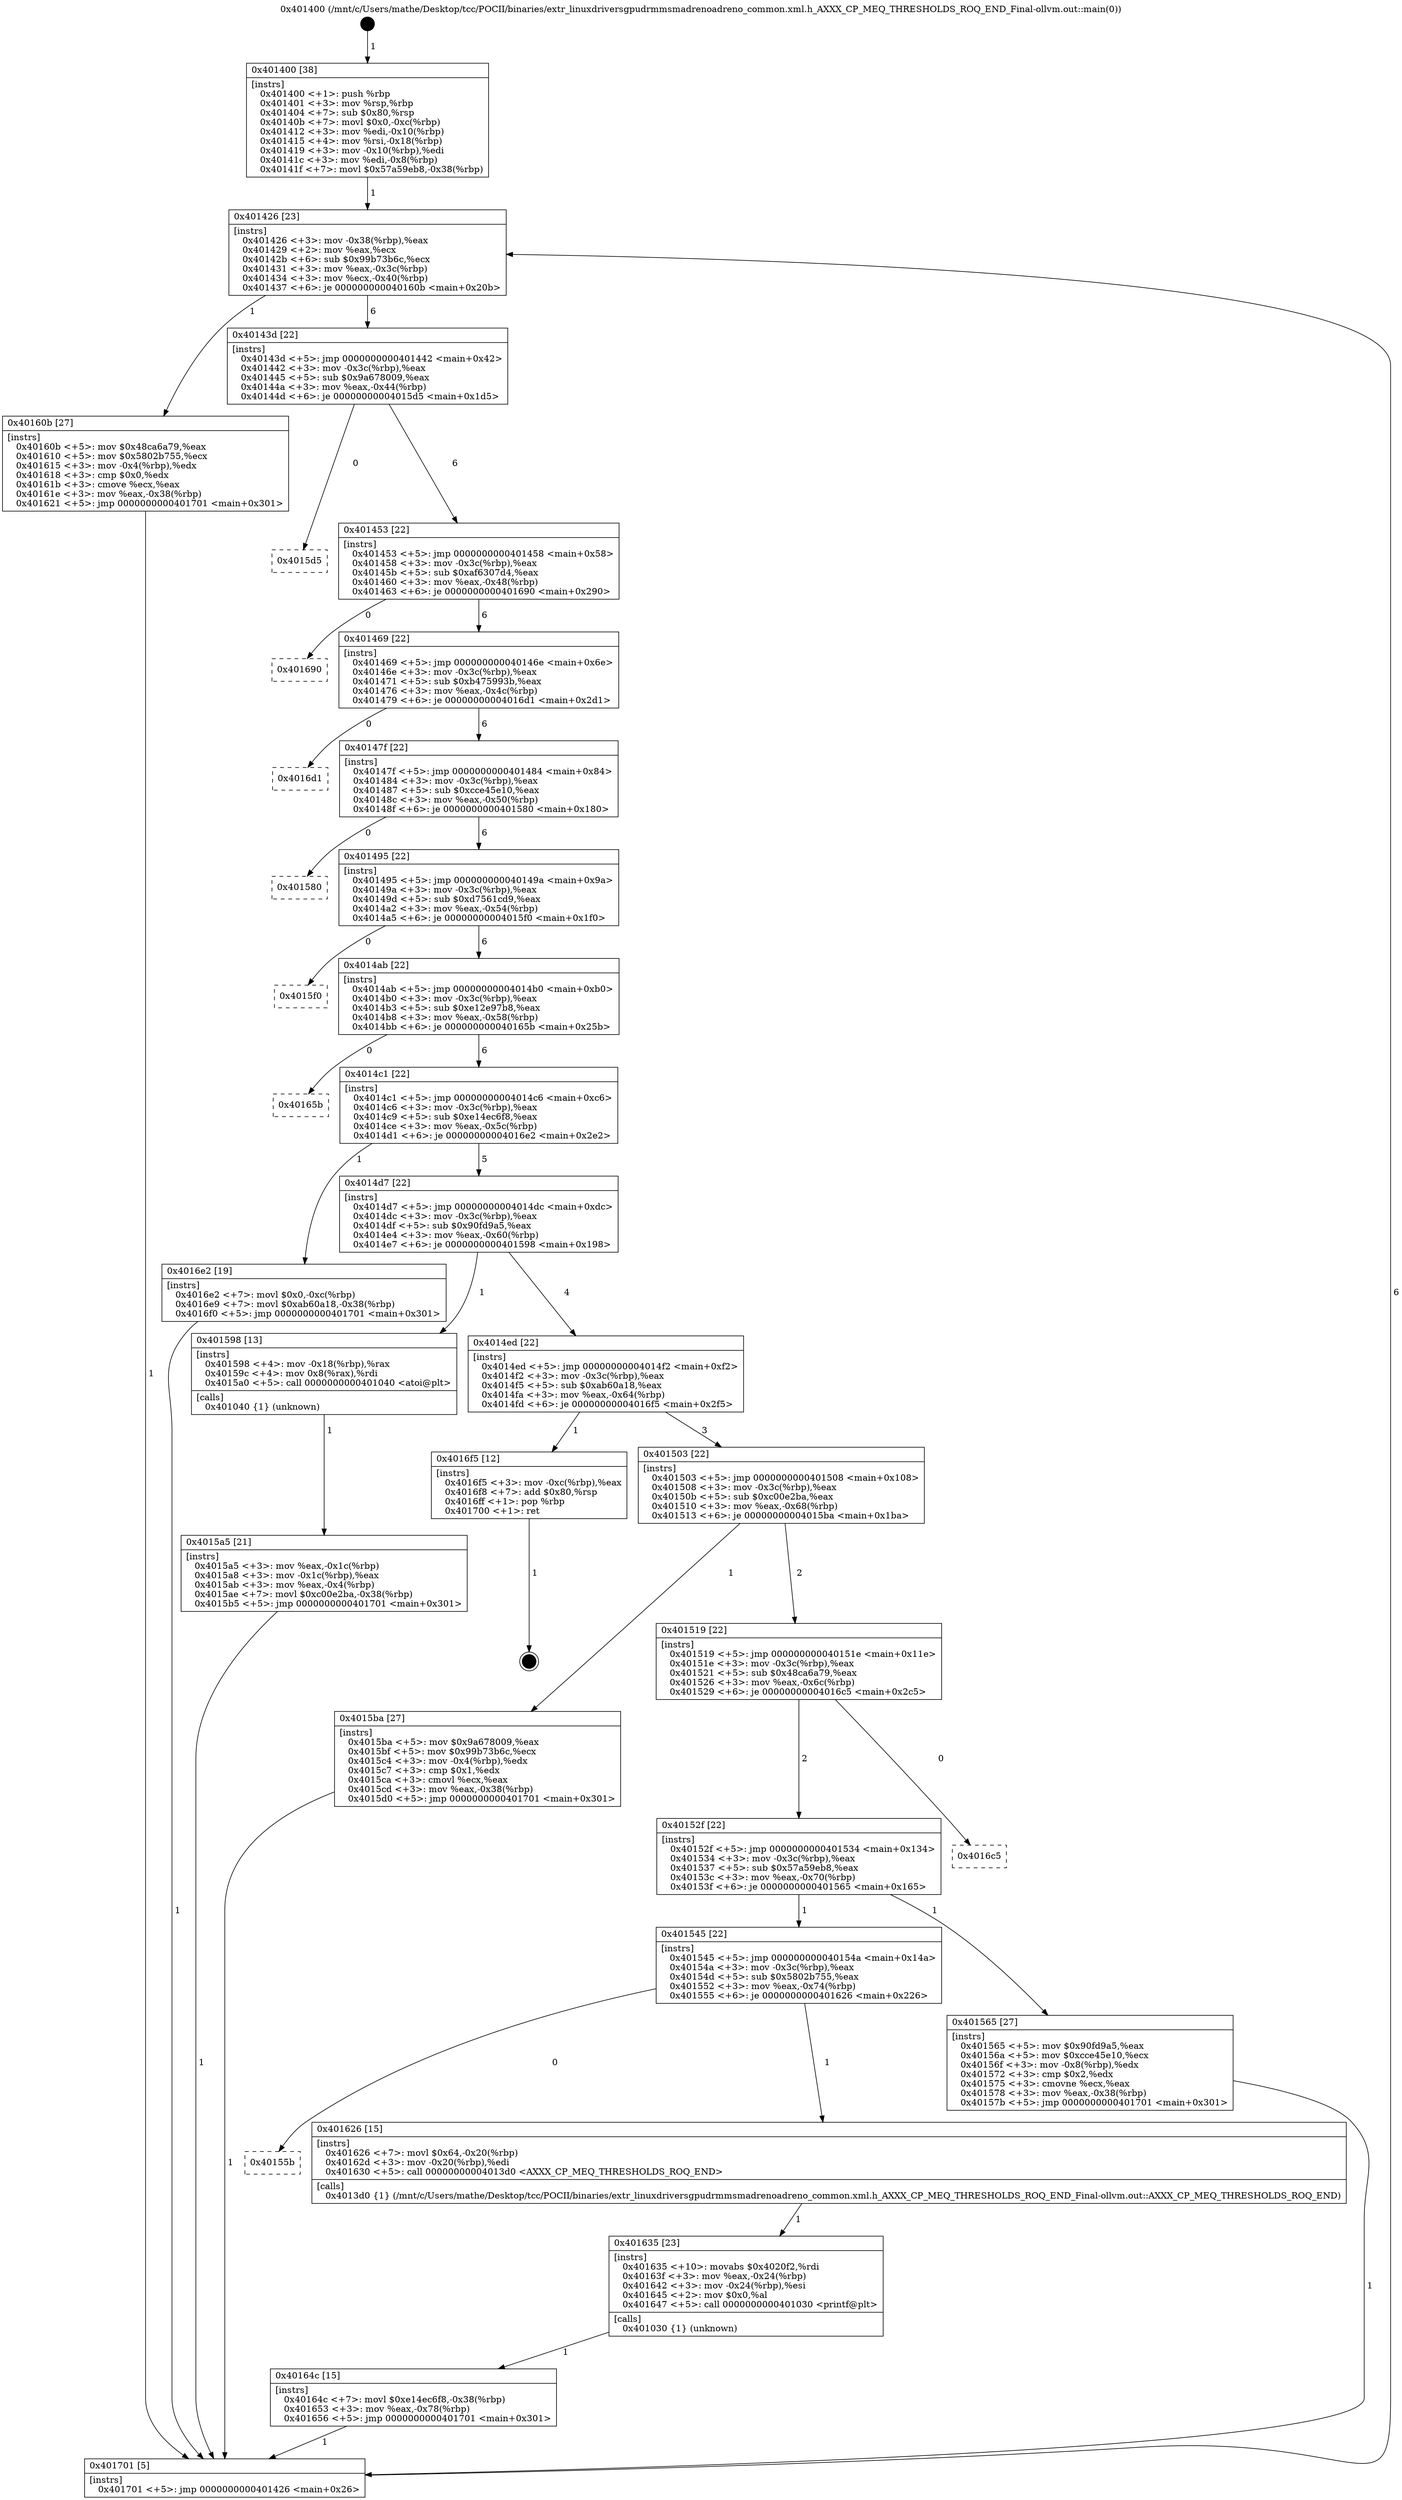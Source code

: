 digraph "0x401400" {
  label = "0x401400 (/mnt/c/Users/mathe/Desktop/tcc/POCII/binaries/extr_linuxdriversgpudrmmsmadrenoadreno_common.xml.h_AXXX_CP_MEQ_THRESHOLDS_ROQ_END_Final-ollvm.out::main(0))"
  labelloc = "t"
  node[shape=record]

  Entry [label="",width=0.3,height=0.3,shape=circle,fillcolor=black,style=filled]
  "0x401426" [label="{
     0x401426 [23]\l
     | [instrs]\l
     &nbsp;&nbsp;0x401426 \<+3\>: mov -0x38(%rbp),%eax\l
     &nbsp;&nbsp;0x401429 \<+2\>: mov %eax,%ecx\l
     &nbsp;&nbsp;0x40142b \<+6\>: sub $0x99b73b6c,%ecx\l
     &nbsp;&nbsp;0x401431 \<+3\>: mov %eax,-0x3c(%rbp)\l
     &nbsp;&nbsp;0x401434 \<+3\>: mov %ecx,-0x40(%rbp)\l
     &nbsp;&nbsp;0x401437 \<+6\>: je 000000000040160b \<main+0x20b\>\l
  }"]
  "0x40160b" [label="{
     0x40160b [27]\l
     | [instrs]\l
     &nbsp;&nbsp;0x40160b \<+5\>: mov $0x48ca6a79,%eax\l
     &nbsp;&nbsp;0x401610 \<+5\>: mov $0x5802b755,%ecx\l
     &nbsp;&nbsp;0x401615 \<+3\>: mov -0x4(%rbp),%edx\l
     &nbsp;&nbsp;0x401618 \<+3\>: cmp $0x0,%edx\l
     &nbsp;&nbsp;0x40161b \<+3\>: cmove %ecx,%eax\l
     &nbsp;&nbsp;0x40161e \<+3\>: mov %eax,-0x38(%rbp)\l
     &nbsp;&nbsp;0x401621 \<+5\>: jmp 0000000000401701 \<main+0x301\>\l
  }"]
  "0x40143d" [label="{
     0x40143d [22]\l
     | [instrs]\l
     &nbsp;&nbsp;0x40143d \<+5\>: jmp 0000000000401442 \<main+0x42\>\l
     &nbsp;&nbsp;0x401442 \<+3\>: mov -0x3c(%rbp),%eax\l
     &nbsp;&nbsp;0x401445 \<+5\>: sub $0x9a678009,%eax\l
     &nbsp;&nbsp;0x40144a \<+3\>: mov %eax,-0x44(%rbp)\l
     &nbsp;&nbsp;0x40144d \<+6\>: je 00000000004015d5 \<main+0x1d5\>\l
  }"]
  Exit [label="",width=0.3,height=0.3,shape=circle,fillcolor=black,style=filled,peripheries=2]
  "0x4015d5" [label="{
     0x4015d5\l
  }", style=dashed]
  "0x401453" [label="{
     0x401453 [22]\l
     | [instrs]\l
     &nbsp;&nbsp;0x401453 \<+5\>: jmp 0000000000401458 \<main+0x58\>\l
     &nbsp;&nbsp;0x401458 \<+3\>: mov -0x3c(%rbp),%eax\l
     &nbsp;&nbsp;0x40145b \<+5\>: sub $0xaf6307d4,%eax\l
     &nbsp;&nbsp;0x401460 \<+3\>: mov %eax,-0x48(%rbp)\l
     &nbsp;&nbsp;0x401463 \<+6\>: je 0000000000401690 \<main+0x290\>\l
  }"]
  "0x40164c" [label="{
     0x40164c [15]\l
     | [instrs]\l
     &nbsp;&nbsp;0x40164c \<+7\>: movl $0xe14ec6f8,-0x38(%rbp)\l
     &nbsp;&nbsp;0x401653 \<+3\>: mov %eax,-0x78(%rbp)\l
     &nbsp;&nbsp;0x401656 \<+5\>: jmp 0000000000401701 \<main+0x301\>\l
  }"]
  "0x401690" [label="{
     0x401690\l
  }", style=dashed]
  "0x401469" [label="{
     0x401469 [22]\l
     | [instrs]\l
     &nbsp;&nbsp;0x401469 \<+5\>: jmp 000000000040146e \<main+0x6e\>\l
     &nbsp;&nbsp;0x40146e \<+3\>: mov -0x3c(%rbp),%eax\l
     &nbsp;&nbsp;0x401471 \<+5\>: sub $0xb475993b,%eax\l
     &nbsp;&nbsp;0x401476 \<+3\>: mov %eax,-0x4c(%rbp)\l
     &nbsp;&nbsp;0x401479 \<+6\>: je 00000000004016d1 \<main+0x2d1\>\l
  }"]
  "0x401635" [label="{
     0x401635 [23]\l
     | [instrs]\l
     &nbsp;&nbsp;0x401635 \<+10\>: movabs $0x4020f2,%rdi\l
     &nbsp;&nbsp;0x40163f \<+3\>: mov %eax,-0x24(%rbp)\l
     &nbsp;&nbsp;0x401642 \<+3\>: mov -0x24(%rbp),%esi\l
     &nbsp;&nbsp;0x401645 \<+2\>: mov $0x0,%al\l
     &nbsp;&nbsp;0x401647 \<+5\>: call 0000000000401030 \<printf@plt\>\l
     | [calls]\l
     &nbsp;&nbsp;0x401030 \{1\} (unknown)\l
  }"]
  "0x4016d1" [label="{
     0x4016d1\l
  }", style=dashed]
  "0x40147f" [label="{
     0x40147f [22]\l
     | [instrs]\l
     &nbsp;&nbsp;0x40147f \<+5\>: jmp 0000000000401484 \<main+0x84\>\l
     &nbsp;&nbsp;0x401484 \<+3\>: mov -0x3c(%rbp),%eax\l
     &nbsp;&nbsp;0x401487 \<+5\>: sub $0xcce45e10,%eax\l
     &nbsp;&nbsp;0x40148c \<+3\>: mov %eax,-0x50(%rbp)\l
     &nbsp;&nbsp;0x40148f \<+6\>: je 0000000000401580 \<main+0x180\>\l
  }"]
  "0x40155b" [label="{
     0x40155b\l
  }", style=dashed]
  "0x401580" [label="{
     0x401580\l
  }", style=dashed]
  "0x401495" [label="{
     0x401495 [22]\l
     | [instrs]\l
     &nbsp;&nbsp;0x401495 \<+5\>: jmp 000000000040149a \<main+0x9a\>\l
     &nbsp;&nbsp;0x40149a \<+3\>: mov -0x3c(%rbp),%eax\l
     &nbsp;&nbsp;0x40149d \<+5\>: sub $0xd7561cd9,%eax\l
     &nbsp;&nbsp;0x4014a2 \<+3\>: mov %eax,-0x54(%rbp)\l
     &nbsp;&nbsp;0x4014a5 \<+6\>: je 00000000004015f0 \<main+0x1f0\>\l
  }"]
  "0x401626" [label="{
     0x401626 [15]\l
     | [instrs]\l
     &nbsp;&nbsp;0x401626 \<+7\>: movl $0x64,-0x20(%rbp)\l
     &nbsp;&nbsp;0x40162d \<+3\>: mov -0x20(%rbp),%edi\l
     &nbsp;&nbsp;0x401630 \<+5\>: call 00000000004013d0 \<AXXX_CP_MEQ_THRESHOLDS_ROQ_END\>\l
     | [calls]\l
     &nbsp;&nbsp;0x4013d0 \{1\} (/mnt/c/Users/mathe/Desktop/tcc/POCII/binaries/extr_linuxdriversgpudrmmsmadrenoadreno_common.xml.h_AXXX_CP_MEQ_THRESHOLDS_ROQ_END_Final-ollvm.out::AXXX_CP_MEQ_THRESHOLDS_ROQ_END)\l
  }"]
  "0x4015f0" [label="{
     0x4015f0\l
  }", style=dashed]
  "0x4014ab" [label="{
     0x4014ab [22]\l
     | [instrs]\l
     &nbsp;&nbsp;0x4014ab \<+5\>: jmp 00000000004014b0 \<main+0xb0\>\l
     &nbsp;&nbsp;0x4014b0 \<+3\>: mov -0x3c(%rbp),%eax\l
     &nbsp;&nbsp;0x4014b3 \<+5\>: sub $0xe12e97b8,%eax\l
     &nbsp;&nbsp;0x4014b8 \<+3\>: mov %eax,-0x58(%rbp)\l
     &nbsp;&nbsp;0x4014bb \<+6\>: je 000000000040165b \<main+0x25b\>\l
  }"]
  "0x4015a5" [label="{
     0x4015a5 [21]\l
     | [instrs]\l
     &nbsp;&nbsp;0x4015a5 \<+3\>: mov %eax,-0x1c(%rbp)\l
     &nbsp;&nbsp;0x4015a8 \<+3\>: mov -0x1c(%rbp),%eax\l
     &nbsp;&nbsp;0x4015ab \<+3\>: mov %eax,-0x4(%rbp)\l
     &nbsp;&nbsp;0x4015ae \<+7\>: movl $0xc00e2ba,-0x38(%rbp)\l
     &nbsp;&nbsp;0x4015b5 \<+5\>: jmp 0000000000401701 \<main+0x301\>\l
  }"]
  "0x40165b" [label="{
     0x40165b\l
  }", style=dashed]
  "0x4014c1" [label="{
     0x4014c1 [22]\l
     | [instrs]\l
     &nbsp;&nbsp;0x4014c1 \<+5\>: jmp 00000000004014c6 \<main+0xc6\>\l
     &nbsp;&nbsp;0x4014c6 \<+3\>: mov -0x3c(%rbp),%eax\l
     &nbsp;&nbsp;0x4014c9 \<+5\>: sub $0xe14ec6f8,%eax\l
     &nbsp;&nbsp;0x4014ce \<+3\>: mov %eax,-0x5c(%rbp)\l
     &nbsp;&nbsp;0x4014d1 \<+6\>: je 00000000004016e2 \<main+0x2e2\>\l
  }"]
  "0x401400" [label="{
     0x401400 [38]\l
     | [instrs]\l
     &nbsp;&nbsp;0x401400 \<+1\>: push %rbp\l
     &nbsp;&nbsp;0x401401 \<+3\>: mov %rsp,%rbp\l
     &nbsp;&nbsp;0x401404 \<+7\>: sub $0x80,%rsp\l
     &nbsp;&nbsp;0x40140b \<+7\>: movl $0x0,-0xc(%rbp)\l
     &nbsp;&nbsp;0x401412 \<+3\>: mov %edi,-0x10(%rbp)\l
     &nbsp;&nbsp;0x401415 \<+4\>: mov %rsi,-0x18(%rbp)\l
     &nbsp;&nbsp;0x401419 \<+3\>: mov -0x10(%rbp),%edi\l
     &nbsp;&nbsp;0x40141c \<+3\>: mov %edi,-0x8(%rbp)\l
     &nbsp;&nbsp;0x40141f \<+7\>: movl $0x57a59eb8,-0x38(%rbp)\l
  }"]
  "0x4016e2" [label="{
     0x4016e2 [19]\l
     | [instrs]\l
     &nbsp;&nbsp;0x4016e2 \<+7\>: movl $0x0,-0xc(%rbp)\l
     &nbsp;&nbsp;0x4016e9 \<+7\>: movl $0xab60a18,-0x38(%rbp)\l
     &nbsp;&nbsp;0x4016f0 \<+5\>: jmp 0000000000401701 \<main+0x301\>\l
  }"]
  "0x4014d7" [label="{
     0x4014d7 [22]\l
     | [instrs]\l
     &nbsp;&nbsp;0x4014d7 \<+5\>: jmp 00000000004014dc \<main+0xdc\>\l
     &nbsp;&nbsp;0x4014dc \<+3\>: mov -0x3c(%rbp),%eax\l
     &nbsp;&nbsp;0x4014df \<+5\>: sub $0x90fd9a5,%eax\l
     &nbsp;&nbsp;0x4014e4 \<+3\>: mov %eax,-0x60(%rbp)\l
     &nbsp;&nbsp;0x4014e7 \<+6\>: je 0000000000401598 \<main+0x198\>\l
  }"]
  "0x401701" [label="{
     0x401701 [5]\l
     | [instrs]\l
     &nbsp;&nbsp;0x401701 \<+5\>: jmp 0000000000401426 \<main+0x26\>\l
  }"]
  "0x401598" [label="{
     0x401598 [13]\l
     | [instrs]\l
     &nbsp;&nbsp;0x401598 \<+4\>: mov -0x18(%rbp),%rax\l
     &nbsp;&nbsp;0x40159c \<+4\>: mov 0x8(%rax),%rdi\l
     &nbsp;&nbsp;0x4015a0 \<+5\>: call 0000000000401040 \<atoi@plt\>\l
     | [calls]\l
     &nbsp;&nbsp;0x401040 \{1\} (unknown)\l
  }"]
  "0x4014ed" [label="{
     0x4014ed [22]\l
     | [instrs]\l
     &nbsp;&nbsp;0x4014ed \<+5\>: jmp 00000000004014f2 \<main+0xf2\>\l
     &nbsp;&nbsp;0x4014f2 \<+3\>: mov -0x3c(%rbp),%eax\l
     &nbsp;&nbsp;0x4014f5 \<+5\>: sub $0xab60a18,%eax\l
     &nbsp;&nbsp;0x4014fa \<+3\>: mov %eax,-0x64(%rbp)\l
     &nbsp;&nbsp;0x4014fd \<+6\>: je 00000000004016f5 \<main+0x2f5\>\l
  }"]
  "0x401545" [label="{
     0x401545 [22]\l
     | [instrs]\l
     &nbsp;&nbsp;0x401545 \<+5\>: jmp 000000000040154a \<main+0x14a\>\l
     &nbsp;&nbsp;0x40154a \<+3\>: mov -0x3c(%rbp),%eax\l
     &nbsp;&nbsp;0x40154d \<+5\>: sub $0x5802b755,%eax\l
     &nbsp;&nbsp;0x401552 \<+3\>: mov %eax,-0x74(%rbp)\l
     &nbsp;&nbsp;0x401555 \<+6\>: je 0000000000401626 \<main+0x226\>\l
  }"]
  "0x4016f5" [label="{
     0x4016f5 [12]\l
     | [instrs]\l
     &nbsp;&nbsp;0x4016f5 \<+3\>: mov -0xc(%rbp),%eax\l
     &nbsp;&nbsp;0x4016f8 \<+7\>: add $0x80,%rsp\l
     &nbsp;&nbsp;0x4016ff \<+1\>: pop %rbp\l
     &nbsp;&nbsp;0x401700 \<+1\>: ret\l
  }"]
  "0x401503" [label="{
     0x401503 [22]\l
     | [instrs]\l
     &nbsp;&nbsp;0x401503 \<+5\>: jmp 0000000000401508 \<main+0x108\>\l
     &nbsp;&nbsp;0x401508 \<+3\>: mov -0x3c(%rbp),%eax\l
     &nbsp;&nbsp;0x40150b \<+5\>: sub $0xc00e2ba,%eax\l
     &nbsp;&nbsp;0x401510 \<+3\>: mov %eax,-0x68(%rbp)\l
     &nbsp;&nbsp;0x401513 \<+6\>: je 00000000004015ba \<main+0x1ba\>\l
  }"]
  "0x401565" [label="{
     0x401565 [27]\l
     | [instrs]\l
     &nbsp;&nbsp;0x401565 \<+5\>: mov $0x90fd9a5,%eax\l
     &nbsp;&nbsp;0x40156a \<+5\>: mov $0xcce45e10,%ecx\l
     &nbsp;&nbsp;0x40156f \<+3\>: mov -0x8(%rbp),%edx\l
     &nbsp;&nbsp;0x401572 \<+3\>: cmp $0x2,%edx\l
     &nbsp;&nbsp;0x401575 \<+3\>: cmovne %ecx,%eax\l
     &nbsp;&nbsp;0x401578 \<+3\>: mov %eax,-0x38(%rbp)\l
     &nbsp;&nbsp;0x40157b \<+5\>: jmp 0000000000401701 \<main+0x301\>\l
  }"]
  "0x4015ba" [label="{
     0x4015ba [27]\l
     | [instrs]\l
     &nbsp;&nbsp;0x4015ba \<+5\>: mov $0x9a678009,%eax\l
     &nbsp;&nbsp;0x4015bf \<+5\>: mov $0x99b73b6c,%ecx\l
     &nbsp;&nbsp;0x4015c4 \<+3\>: mov -0x4(%rbp),%edx\l
     &nbsp;&nbsp;0x4015c7 \<+3\>: cmp $0x1,%edx\l
     &nbsp;&nbsp;0x4015ca \<+3\>: cmovl %ecx,%eax\l
     &nbsp;&nbsp;0x4015cd \<+3\>: mov %eax,-0x38(%rbp)\l
     &nbsp;&nbsp;0x4015d0 \<+5\>: jmp 0000000000401701 \<main+0x301\>\l
  }"]
  "0x401519" [label="{
     0x401519 [22]\l
     | [instrs]\l
     &nbsp;&nbsp;0x401519 \<+5\>: jmp 000000000040151e \<main+0x11e\>\l
     &nbsp;&nbsp;0x40151e \<+3\>: mov -0x3c(%rbp),%eax\l
     &nbsp;&nbsp;0x401521 \<+5\>: sub $0x48ca6a79,%eax\l
     &nbsp;&nbsp;0x401526 \<+3\>: mov %eax,-0x6c(%rbp)\l
     &nbsp;&nbsp;0x401529 \<+6\>: je 00000000004016c5 \<main+0x2c5\>\l
  }"]
  "0x40152f" [label="{
     0x40152f [22]\l
     | [instrs]\l
     &nbsp;&nbsp;0x40152f \<+5\>: jmp 0000000000401534 \<main+0x134\>\l
     &nbsp;&nbsp;0x401534 \<+3\>: mov -0x3c(%rbp),%eax\l
     &nbsp;&nbsp;0x401537 \<+5\>: sub $0x57a59eb8,%eax\l
     &nbsp;&nbsp;0x40153c \<+3\>: mov %eax,-0x70(%rbp)\l
     &nbsp;&nbsp;0x40153f \<+6\>: je 0000000000401565 \<main+0x165\>\l
  }"]
  "0x4016c5" [label="{
     0x4016c5\l
  }", style=dashed]
  Entry -> "0x401400" [label=" 1"]
  "0x401426" -> "0x40160b" [label=" 1"]
  "0x401426" -> "0x40143d" [label=" 6"]
  "0x4016f5" -> Exit [label=" 1"]
  "0x40143d" -> "0x4015d5" [label=" 0"]
  "0x40143d" -> "0x401453" [label=" 6"]
  "0x4016e2" -> "0x401701" [label=" 1"]
  "0x401453" -> "0x401690" [label=" 0"]
  "0x401453" -> "0x401469" [label=" 6"]
  "0x40164c" -> "0x401701" [label=" 1"]
  "0x401469" -> "0x4016d1" [label=" 0"]
  "0x401469" -> "0x40147f" [label=" 6"]
  "0x401635" -> "0x40164c" [label=" 1"]
  "0x40147f" -> "0x401580" [label=" 0"]
  "0x40147f" -> "0x401495" [label=" 6"]
  "0x401626" -> "0x401635" [label=" 1"]
  "0x401495" -> "0x4015f0" [label=" 0"]
  "0x401495" -> "0x4014ab" [label=" 6"]
  "0x401545" -> "0x40155b" [label=" 0"]
  "0x4014ab" -> "0x40165b" [label=" 0"]
  "0x4014ab" -> "0x4014c1" [label=" 6"]
  "0x401545" -> "0x401626" [label=" 1"]
  "0x4014c1" -> "0x4016e2" [label=" 1"]
  "0x4014c1" -> "0x4014d7" [label=" 5"]
  "0x40160b" -> "0x401701" [label=" 1"]
  "0x4014d7" -> "0x401598" [label=" 1"]
  "0x4014d7" -> "0x4014ed" [label=" 4"]
  "0x4015ba" -> "0x401701" [label=" 1"]
  "0x4014ed" -> "0x4016f5" [label=" 1"]
  "0x4014ed" -> "0x401503" [label=" 3"]
  "0x4015a5" -> "0x401701" [label=" 1"]
  "0x401503" -> "0x4015ba" [label=" 1"]
  "0x401503" -> "0x401519" [label=" 2"]
  "0x401598" -> "0x4015a5" [label=" 1"]
  "0x401519" -> "0x4016c5" [label=" 0"]
  "0x401519" -> "0x40152f" [label=" 2"]
  "0x401701" -> "0x401426" [label=" 6"]
  "0x40152f" -> "0x401565" [label=" 1"]
  "0x40152f" -> "0x401545" [label=" 1"]
  "0x401565" -> "0x401701" [label=" 1"]
  "0x401400" -> "0x401426" [label=" 1"]
}
